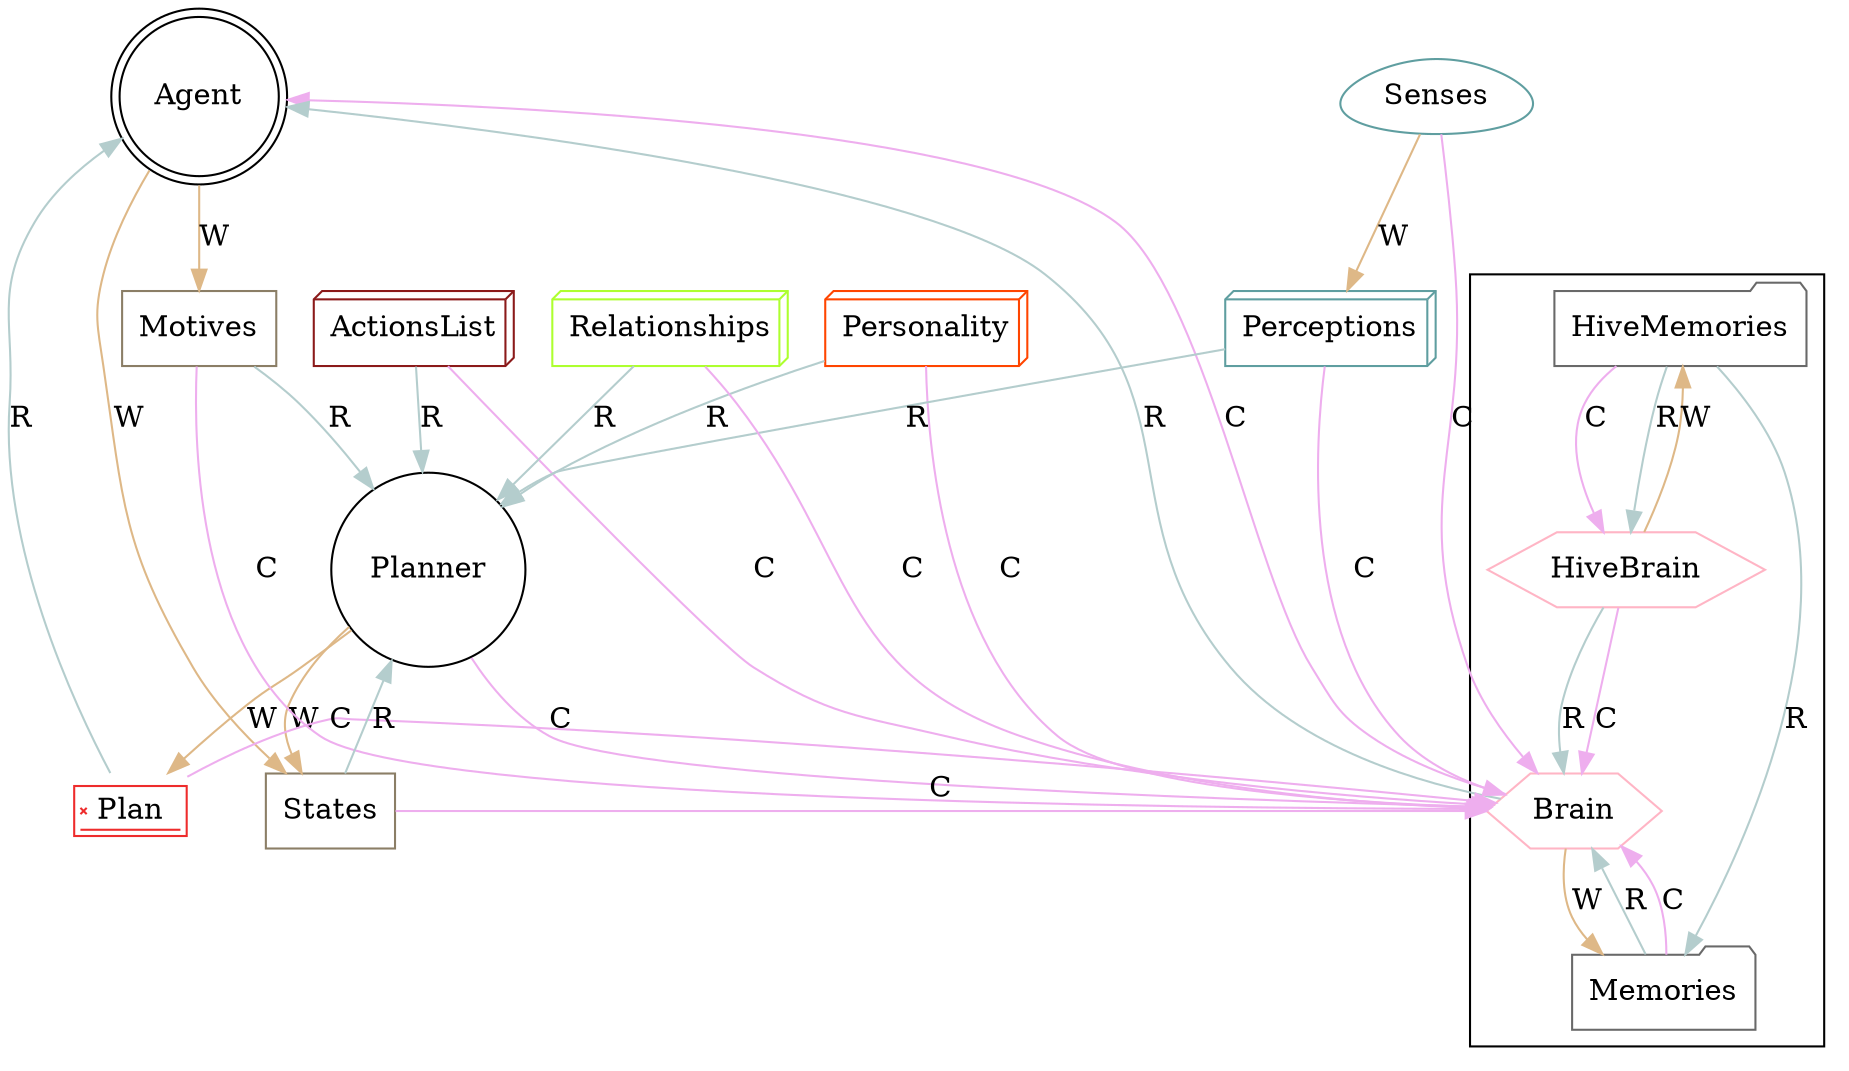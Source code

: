 # REGEX patterns to strip different layers:
# 1) Component Of: (.+?\[label="C", color=plum2])
# 2) Read By: (.+?\[label="R", color=lightcyan3])
# 3) Writes To: (.+?\[label="W", color=burlywood])

digraph {
    Agent [shape=doublecircle]
    Brain [shape=hexagon, color=pink1];

    # Data containers
    Memories [shape=folder color=dimgray];
    ActionsList [shape=box3d color=firebrick4];
    Planner [shape=circle];
    Plan [shape=signature color=firebrick2];
    Motives [shape=box color=wheat4];
    States [shape=box color=wheat4];
    Senses [shape=egg color=cadetblue];
    Personality [shape=box3d color=orangered];
    Perceptions [shape=box3d color=cadetblue];
    Relationships [shape=box3d color=greenyellow];

    subgraph hivemind_stuff {
        cluster=True;

        HiveBrain [shape=hexagon, color=pink1];
        HiveMemories [shape=folder color=dimgray];

        HiveMemories -> HiveBrain [label="C", color=plum2]
        HiveMemories -> HiveBrain [label="R", color=lightcyan3]
        HiveMemories -> Memories [label="R", color=lightcyan3]
        HiveBrain -> HiveMemories [label="W", color=burlywood]
        HiveBrain -> Brain [label="C", color=plum2]
    }

    # Systems
    Memories -> Brain [label="R", color=lightcyan3]
    Brain -> Memories [label="W", color=burlywood]
    Senses -> Perceptions [label="W", color=burlywood]
    HiveBrain -> Brain [label="R", color=lightcyan3]

    # Brain components
    {Memories Senses ActionsList Motives States Relationships Perceptions Personality Planner Plan} -> Brain [label="C", color=plum2]

    # Agent components
    Brain -> Agent  [label="C", color=plum2]

    # Planner inputs
    {Motives States Perceptions Personality ActionsList Relationships} -> Planner [label="R", color=lightcyan3]

    # Planner outputs
    Planner -> {Plan States} [label="W", color=burlywood]

    # Agent inputs
    {Brain Plan} -> Agent [label="R", color=lightcyan3]

    # Agent outputs
    Agent -> {Motives States} [label="W", color=burlywood]
}
